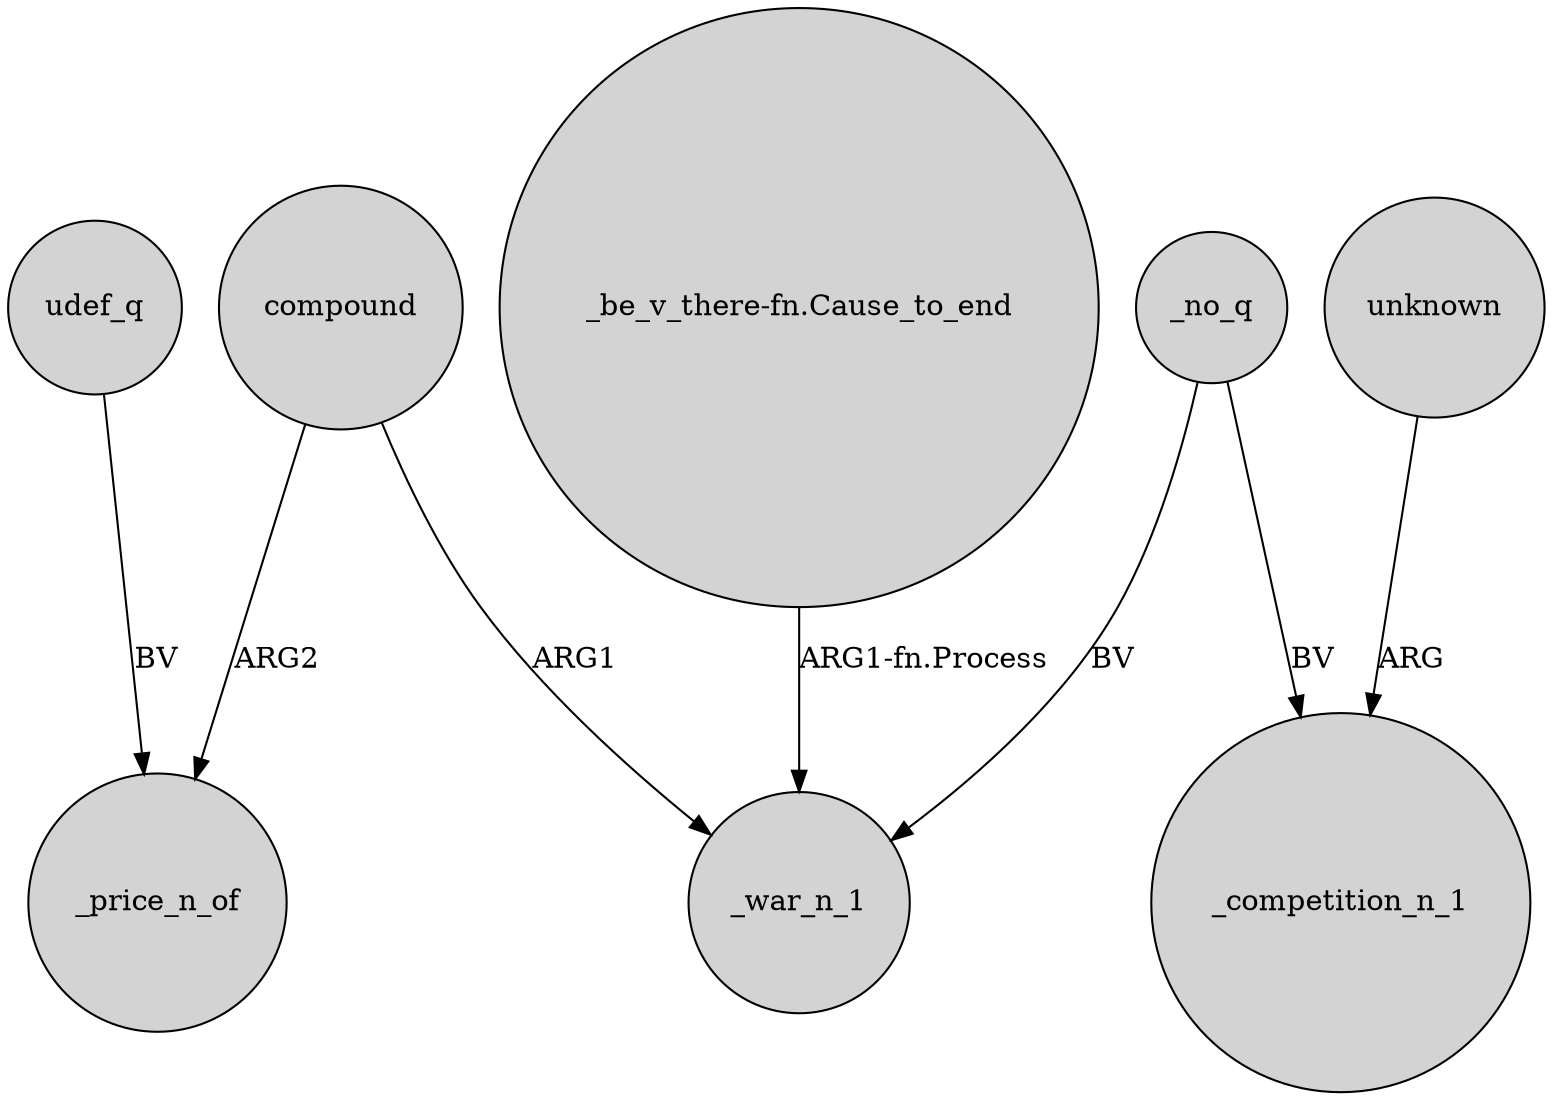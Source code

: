 digraph {
	node [shape=circle style=filled]
	compound -> _price_n_of [label=ARG2]
	unknown -> _competition_n_1 [label=ARG]
	_no_q -> _competition_n_1 [label=BV]
	_no_q -> _war_n_1 [label=BV]
	"_be_v_there-fn.Cause_to_end" -> _war_n_1 [label="ARG1-fn.Process"]
	udef_q -> _price_n_of [label=BV]
	compound -> _war_n_1 [label=ARG1]
}
